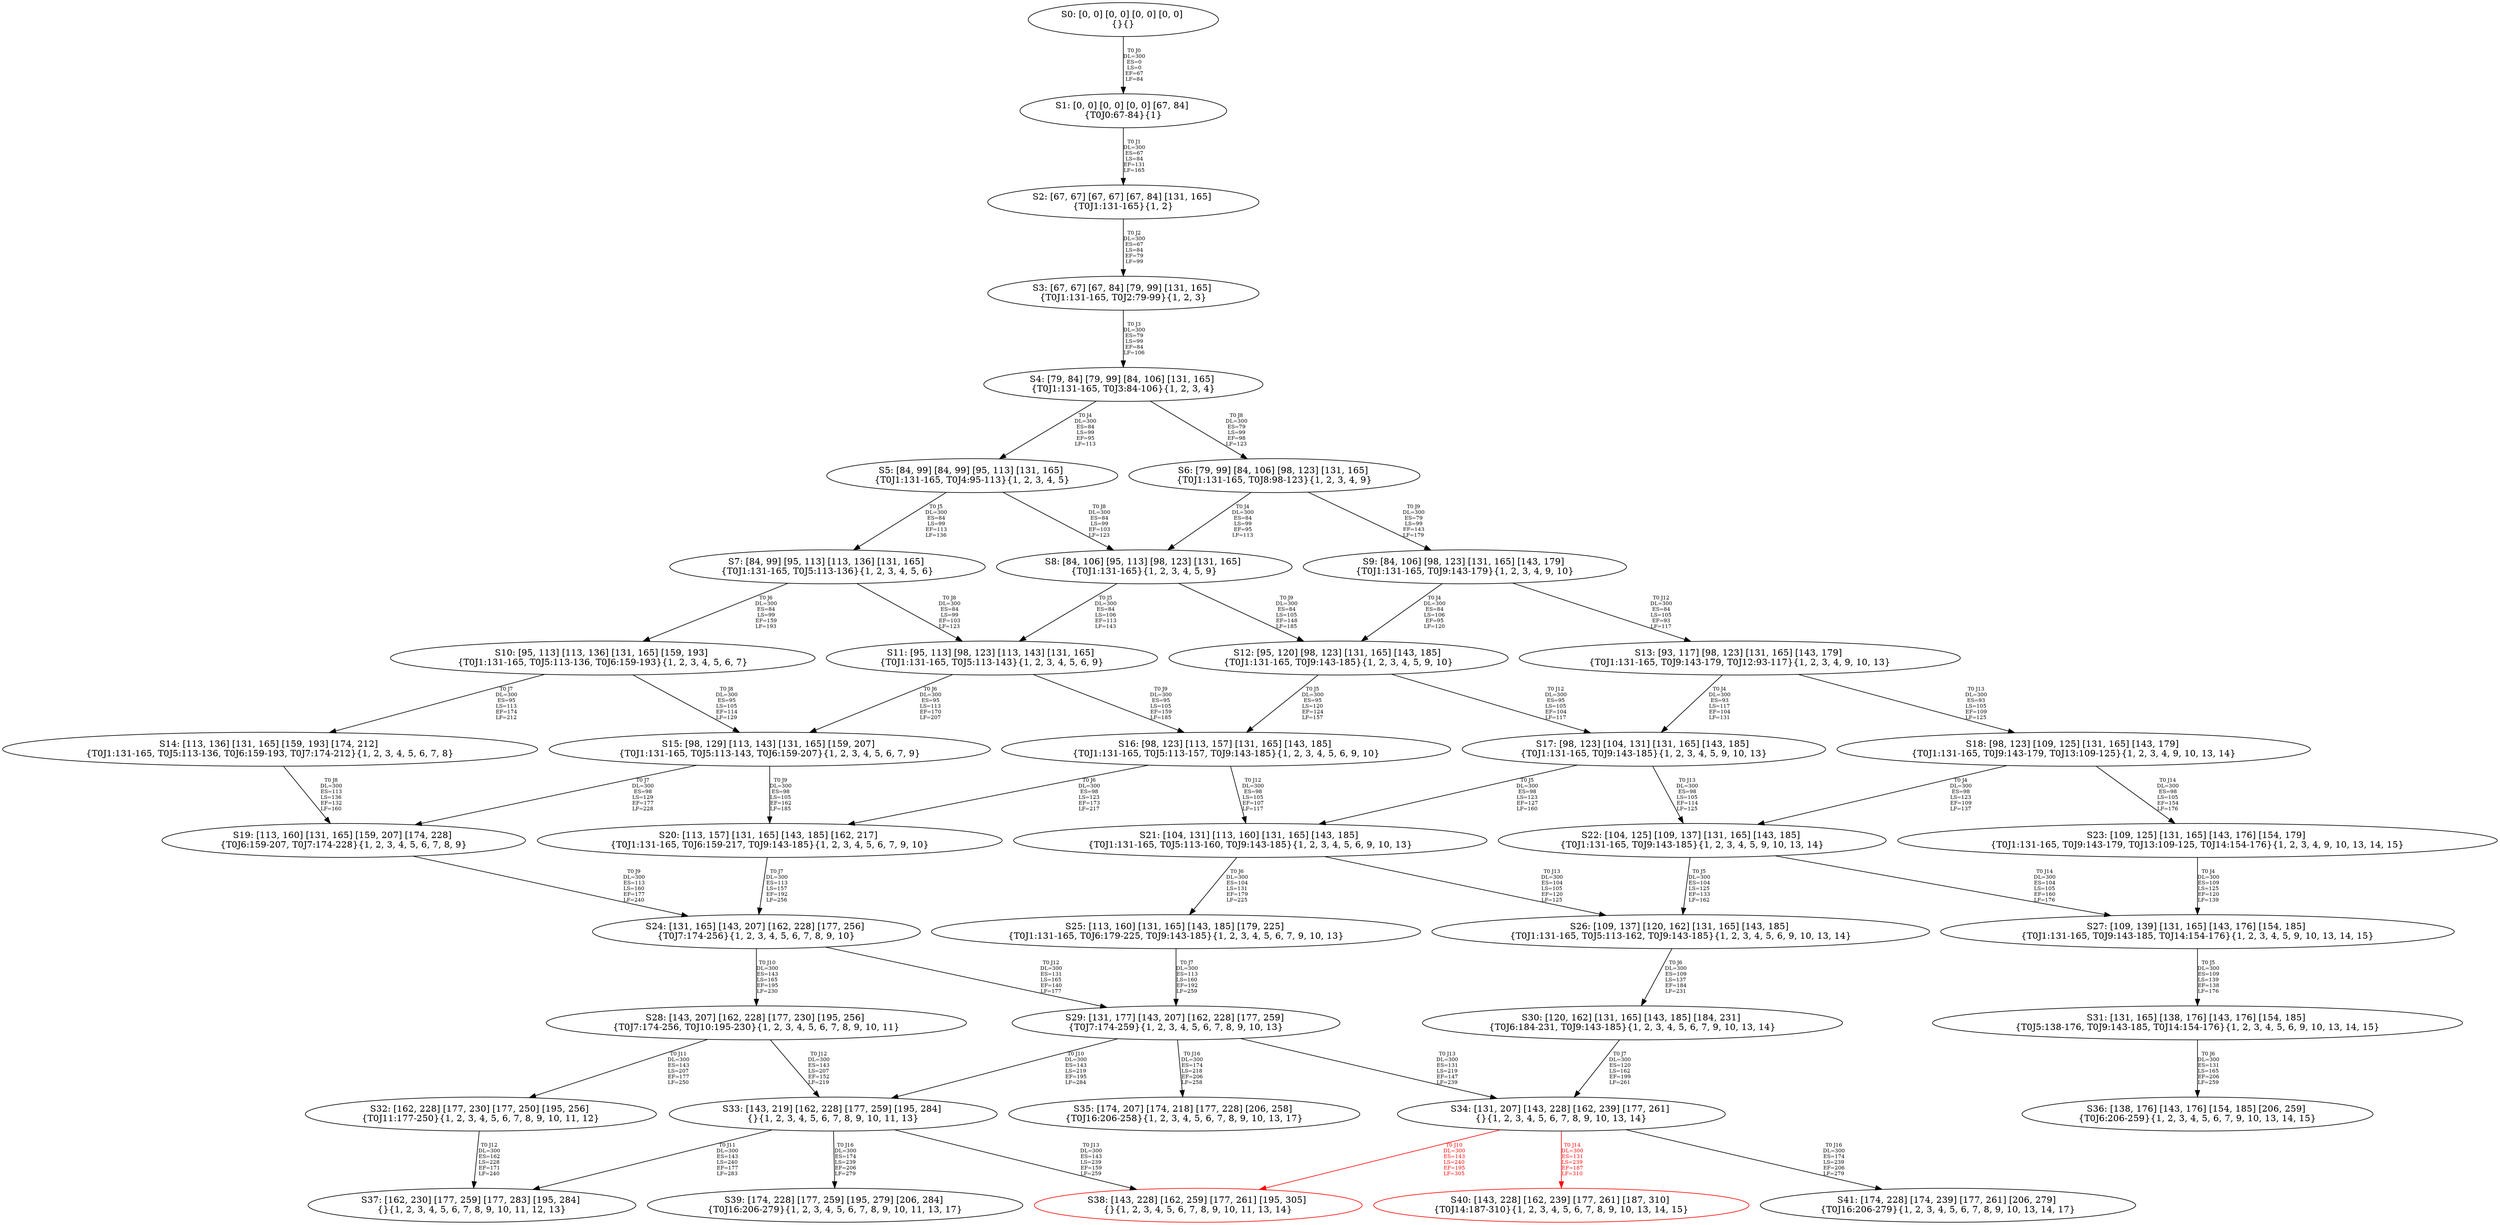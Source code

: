 digraph {
	S0[label="S0: [0, 0] [0, 0] [0, 0] [0, 0] \n{}{}"];
	S1[label="S1: [0, 0] [0, 0] [0, 0] [67, 84] \n{T0J0:67-84}{1}"];
	S2[label="S2: [67, 67] [67, 67] [67, 84] [131, 165] \n{T0J1:131-165}{1, 2}"];
	S3[label="S3: [67, 67] [67, 84] [79, 99] [131, 165] \n{T0J1:131-165, T0J2:79-99}{1, 2, 3}"];
	S4[label="S4: [79, 84] [79, 99] [84, 106] [131, 165] \n{T0J1:131-165, T0J3:84-106}{1, 2, 3, 4}"];
	S5[label="S5: [84, 99] [84, 99] [95, 113] [131, 165] \n{T0J1:131-165, T0J4:95-113}{1, 2, 3, 4, 5}"];
	S6[label="S6: [79, 99] [84, 106] [98, 123] [131, 165] \n{T0J1:131-165, T0J8:98-123}{1, 2, 3, 4, 9}"];
	S7[label="S7: [84, 99] [95, 113] [113, 136] [131, 165] \n{T0J1:131-165, T0J5:113-136}{1, 2, 3, 4, 5, 6}"];
	S8[label="S8: [84, 106] [95, 113] [98, 123] [131, 165] \n{T0J1:131-165}{1, 2, 3, 4, 5, 9}"];
	S9[label="S9: [84, 106] [98, 123] [131, 165] [143, 179] \n{T0J1:131-165, T0J9:143-179}{1, 2, 3, 4, 9, 10}"];
	S10[label="S10: [95, 113] [113, 136] [131, 165] [159, 193] \n{T0J1:131-165, T0J5:113-136, T0J6:159-193}{1, 2, 3, 4, 5, 6, 7}"];
	S11[label="S11: [95, 113] [98, 123] [113, 143] [131, 165] \n{T0J1:131-165, T0J5:113-143}{1, 2, 3, 4, 5, 6, 9}"];
	S12[label="S12: [95, 120] [98, 123] [131, 165] [143, 185] \n{T0J1:131-165, T0J9:143-185}{1, 2, 3, 4, 5, 9, 10}"];
	S13[label="S13: [93, 117] [98, 123] [131, 165] [143, 179] \n{T0J1:131-165, T0J9:143-179, T0J12:93-117}{1, 2, 3, 4, 9, 10, 13}"];
	S14[label="S14: [113, 136] [131, 165] [159, 193] [174, 212] \n{T0J1:131-165, T0J5:113-136, T0J6:159-193, T0J7:174-212}{1, 2, 3, 4, 5, 6, 7, 8}"];
	S15[label="S15: [98, 129] [113, 143] [131, 165] [159, 207] \n{T0J1:131-165, T0J5:113-143, T0J6:159-207}{1, 2, 3, 4, 5, 6, 7, 9}"];
	S16[label="S16: [98, 123] [113, 157] [131, 165] [143, 185] \n{T0J1:131-165, T0J5:113-157, T0J9:143-185}{1, 2, 3, 4, 5, 6, 9, 10}"];
	S17[label="S17: [98, 123] [104, 131] [131, 165] [143, 185] \n{T0J1:131-165, T0J9:143-185}{1, 2, 3, 4, 5, 9, 10, 13}"];
	S18[label="S18: [98, 123] [109, 125] [131, 165] [143, 179] \n{T0J1:131-165, T0J9:143-179, T0J13:109-125}{1, 2, 3, 4, 9, 10, 13, 14}"];
	S19[label="S19: [113, 160] [131, 165] [159, 207] [174, 228] \n{T0J6:159-207, T0J7:174-228}{1, 2, 3, 4, 5, 6, 7, 8, 9}"];
	S20[label="S20: [113, 157] [131, 165] [143, 185] [162, 217] \n{T0J1:131-165, T0J6:159-217, T0J9:143-185}{1, 2, 3, 4, 5, 6, 7, 9, 10}"];
	S21[label="S21: [104, 131] [113, 160] [131, 165] [143, 185] \n{T0J1:131-165, T0J5:113-160, T0J9:143-185}{1, 2, 3, 4, 5, 6, 9, 10, 13}"];
	S22[label="S22: [104, 125] [109, 137] [131, 165] [143, 185] \n{T0J1:131-165, T0J9:143-185}{1, 2, 3, 4, 5, 9, 10, 13, 14}"];
	S23[label="S23: [109, 125] [131, 165] [143, 176] [154, 179] \n{T0J1:131-165, T0J9:143-179, T0J13:109-125, T0J14:154-176}{1, 2, 3, 4, 9, 10, 13, 14, 15}"];
	S24[label="S24: [131, 165] [143, 207] [162, 228] [177, 256] \n{T0J7:174-256}{1, 2, 3, 4, 5, 6, 7, 8, 9, 10}"];
	S25[label="S25: [113, 160] [131, 165] [143, 185] [179, 225] \n{T0J1:131-165, T0J6:179-225, T0J9:143-185}{1, 2, 3, 4, 5, 6, 7, 9, 10, 13}"];
	S26[label="S26: [109, 137] [120, 162] [131, 165] [143, 185] \n{T0J1:131-165, T0J5:113-162, T0J9:143-185}{1, 2, 3, 4, 5, 6, 9, 10, 13, 14}"];
	S27[label="S27: [109, 139] [131, 165] [143, 176] [154, 185] \n{T0J1:131-165, T0J9:143-185, T0J14:154-176}{1, 2, 3, 4, 5, 9, 10, 13, 14, 15}"];
	S28[label="S28: [143, 207] [162, 228] [177, 230] [195, 256] \n{T0J7:174-256, T0J10:195-230}{1, 2, 3, 4, 5, 6, 7, 8, 9, 10, 11}"];
	S29[label="S29: [131, 177] [143, 207] [162, 228] [177, 259] \n{T0J7:174-259}{1, 2, 3, 4, 5, 6, 7, 8, 9, 10, 13}"];
	S30[label="S30: [120, 162] [131, 165] [143, 185] [184, 231] \n{T0J6:184-231, T0J9:143-185}{1, 2, 3, 4, 5, 6, 7, 9, 10, 13, 14}"];
	S31[label="S31: [131, 165] [138, 176] [143, 176] [154, 185] \n{T0J5:138-176, T0J9:143-185, T0J14:154-176}{1, 2, 3, 4, 5, 6, 9, 10, 13, 14, 15}"];
	S32[label="S32: [162, 228] [177, 230] [177, 250] [195, 256] \n{T0J11:177-250}{1, 2, 3, 4, 5, 6, 7, 8, 9, 10, 11, 12}"];
	S33[label="S33: [143, 219] [162, 228] [177, 259] [195, 284] \n{}{1, 2, 3, 4, 5, 6, 7, 8, 9, 10, 11, 13}"];
	S34[label="S34: [131, 207] [143, 228] [162, 239] [177, 261] \n{}{1, 2, 3, 4, 5, 6, 7, 8, 9, 10, 13, 14}"];
	S35[label="S35: [174, 207] [174, 218] [177, 228] [206, 258] \n{T0J16:206-258}{1, 2, 3, 4, 5, 6, 7, 8, 9, 10, 13, 17}"];
	S36[label="S36: [138, 176] [143, 176] [154, 185] [206, 259] \n{T0J6:206-259}{1, 2, 3, 4, 5, 6, 7, 9, 10, 13, 14, 15}"];
	S37[label="S37: [162, 230] [177, 259] [177, 283] [195, 284] \n{}{1, 2, 3, 4, 5, 6, 7, 8, 9, 10, 11, 12, 13}"];
	S38[label="S38: [143, 228] [162, 259] [177, 261] [195, 305] \n{}{1, 2, 3, 4, 5, 6, 7, 8, 9, 10, 11, 13, 14}"];
	S39[label="S39: [174, 228] [177, 259] [195, 279] [206, 284] \n{T0J16:206-279}{1, 2, 3, 4, 5, 6, 7, 8, 9, 10, 11, 13, 17}"];
	S40[label="S40: [143, 228] [162, 239] [177, 261] [187, 310] \n{T0J14:187-310}{1, 2, 3, 4, 5, 6, 7, 8, 9, 10, 13, 14, 15}"];
	S41[label="S41: [174, 228] [174, 239] [177, 261] [206, 279] \n{T0J16:206-279}{1, 2, 3, 4, 5, 6, 7, 8, 9, 10, 13, 14, 17}"];
	S0 -> S1[label="T0 J0\nDL=300\nES=0\nLS=0\nEF=67\nLF=84",fontsize=8];
	S1 -> S2[label="T0 J1\nDL=300\nES=67\nLS=84\nEF=131\nLF=165",fontsize=8];
	S2 -> S3[label="T0 J2\nDL=300\nES=67\nLS=84\nEF=79\nLF=99",fontsize=8];
	S3 -> S4[label="T0 J3\nDL=300\nES=79\nLS=99\nEF=84\nLF=106",fontsize=8];
	S4 -> S5[label="T0 J4\nDL=300\nES=84\nLS=99\nEF=95\nLF=113",fontsize=8];
	S4 -> S6[label="T0 J8\nDL=300\nES=79\nLS=99\nEF=98\nLF=123",fontsize=8];
	S5 -> S7[label="T0 J5\nDL=300\nES=84\nLS=99\nEF=113\nLF=136",fontsize=8];
	S5 -> S8[label="T0 J8\nDL=300\nES=84\nLS=99\nEF=103\nLF=123",fontsize=8];
	S6 -> S8[label="T0 J4\nDL=300\nES=84\nLS=99\nEF=95\nLF=113",fontsize=8];
	S6 -> S9[label="T0 J9\nDL=300\nES=79\nLS=99\nEF=143\nLF=179",fontsize=8];
	S7 -> S10[label="T0 J6\nDL=300\nES=84\nLS=99\nEF=159\nLF=193",fontsize=8];
	S7 -> S11[label="T0 J8\nDL=300\nES=84\nLS=99\nEF=103\nLF=123",fontsize=8];
	S8 -> S11[label="T0 J5\nDL=300\nES=84\nLS=106\nEF=113\nLF=143",fontsize=8];
	S8 -> S12[label="T0 J9\nDL=300\nES=84\nLS=105\nEF=148\nLF=185",fontsize=8];
	S9 -> S12[label="T0 J4\nDL=300\nES=84\nLS=106\nEF=95\nLF=120",fontsize=8];
	S9 -> S13[label="T0 J12\nDL=300\nES=84\nLS=105\nEF=93\nLF=117",fontsize=8];
	S10 -> S14[label="T0 J7\nDL=300\nES=95\nLS=113\nEF=174\nLF=212",fontsize=8];
	S10 -> S15[label="T0 J8\nDL=300\nES=95\nLS=105\nEF=114\nLF=129",fontsize=8];
	S11 -> S15[label="T0 J6\nDL=300\nES=95\nLS=113\nEF=170\nLF=207",fontsize=8];
	S11 -> S16[label="T0 J9\nDL=300\nES=95\nLS=105\nEF=159\nLF=185",fontsize=8];
	S12 -> S16[label="T0 J5\nDL=300\nES=95\nLS=120\nEF=124\nLF=157",fontsize=8];
	S12 -> S17[label="T0 J12\nDL=300\nES=95\nLS=105\nEF=104\nLF=117",fontsize=8];
	S13 -> S17[label="T0 J4\nDL=300\nES=93\nLS=117\nEF=104\nLF=131",fontsize=8];
	S13 -> S18[label="T0 J13\nDL=300\nES=93\nLS=105\nEF=109\nLF=125",fontsize=8];
	S14 -> S19[label="T0 J8\nDL=300\nES=113\nLS=136\nEF=132\nLF=160",fontsize=8];
	S15 -> S19[label="T0 J7\nDL=300\nES=98\nLS=129\nEF=177\nLF=228",fontsize=8];
	S15 -> S20[label="T0 J9\nDL=300\nES=98\nLS=105\nEF=162\nLF=185",fontsize=8];
	S16 -> S20[label="T0 J6\nDL=300\nES=98\nLS=123\nEF=173\nLF=217",fontsize=8];
	S16 -> S21[label="T0 J12\nDL=300\nES=98\nLS=105\nEF=107\nLF=117",fontsize=8];
	S17 -> S21[label="T0 J5\nDL=300\nES=98\nLS=123\nEF=127\nLF=160",fontsize=8];
	S17 -> S22[label="T0 J13\nDL=300\nES=98\nLS=105\nEF=114\nLF=125",fontsize=8];
	S18 -> S22[label="T0 J4\nDL=300\nES=98\nLS=123\nEF=109\nLF=137",fontsize=8];
	S18 -> S23[label="T0 J14\nDL=300\nES=98\nLS=105\nEF=154\nLF=176",fontsize=8];
	S19 -> S24[label="T0 J9\nDL=300\nES=113\nLS=160\nEF=177\nLF=240",fontsize=8];
	S20 -> S24[label="T0 J7\nDL=300\nES=113\nLS=157\nEF=192\nLF=256",fontsize=8];
	S21 -> S25[label="T0 J6\nDL=300\nES=104\nLS=131\nEF=179\nLF=225",fontsize=8];
	S21 -> S26[label="T0 J13\nDL=300\nES=104\nLS=105\nEF=120\nLF=125",fontsize=8];
	S22 -> S26[label="T0 J5\nDL=300\nES=104\nLS=125\nEF=133\nLF=162",fontsize=8];
	S22 -> S27[label="T0 J14\nDL=300\nES=104\nLS=105\nEF=160\nLF=176",fontsize=8];
	S23 -> S27[label="T0 J4\nDL=300\nES=109\nLS=125\nEF=120\nLF=139",fontsize=8];
	S24 -> S28[label="T0 J10\nDL=300\nES=143\nLS=165\nEF=195\nLF=230",fontsize=8];
	S24 -> S29[label="T0 J12\nDL=300\nES=131\nLS=165\nEF=140\nLF=177",fontsize=8];
	S25 -> S29[label="T0 J7\nDL=300\nES=113\nLS=160\nEF=192\nLF=259",fontsize=8];
	S26 -> S30[label="T0 J6\nDL=300\nES=109\nLS=137\nEF=184\nLF=231",fontsize=8];
	S27 -> S31[label="T0 J5\nDL=300\nES=109\nLS=139\nEF=138\nLF=176",fontsize=8];
	S28 -> S32[label="T0 J11\nDL=300\nES=143\nLS=207\nEF=177\nLF=250",fontsize=8];
	S28 -> S33[label="T0 J12\nDL=300\nES=143\nLS=207\nEF=152\nLF=219",fontsize=8];
	S29 -> S33[label="T0 J10\nDL=300\nES=143\nLS=219\nEF=195\nLF=284",fontsize=8];
	S29 -> S34[label="T0 J13\nDL=300\nES=131\nLS=219\nEF=147\nLF=239",fontsize=8];
	S29 -> S35[label="T0 J16\nDL=300\nES=174\nLS=218\nEF=206\nLF=258",fontsize=8];
	S30 -> S34[label="T0 J7\nDL=300\nES=120\nLS=162\nEF=199\nLF=261",fontsize=8];
	S31 -> S36[label="T0 J6\nDL=300\nES=131\nLS=165\nEF=206\nLF=259",fontsize=8];
	S32 -> S37[label="T0 J12\nDL=300\nES=162\nLS=228\nEF=171\nLF=240",fontsize=8];
	S33 -> S37[label="T0 J11\nDL=300\nES=143\nLS=240\nEF=177\nLF=283",fontsize=8];
	S33 -> S38[label="T0 J13\nDL=300\nES=143\nLS=239\nEF=159\nLF=259",fontsize=8];
	S33 -> S39[label="T0 J16\nDL=300\nES=174\nLS=239\nEF=206\nLF=279",fontsize=8];
	S34 -> S38[label="T0 J10\nDL=300\nES=143\nLS=240\nEF=195\nLF=305",color=Red,fontcolor=Red,fontsize=8];
S38[color=Red];
	S34 -> S40[label="T0 J14\nDL=300\nES=131\nLS=239\nEF=187\nLF=310",color=Red,fontcolor=Red,fontsize=8];
S40[color=Red];
	S34 -> S41[label="T0 J16\nDL=300\nES=174\nLS=239\nEF=206\nLF=279",fontsize=8];
}
